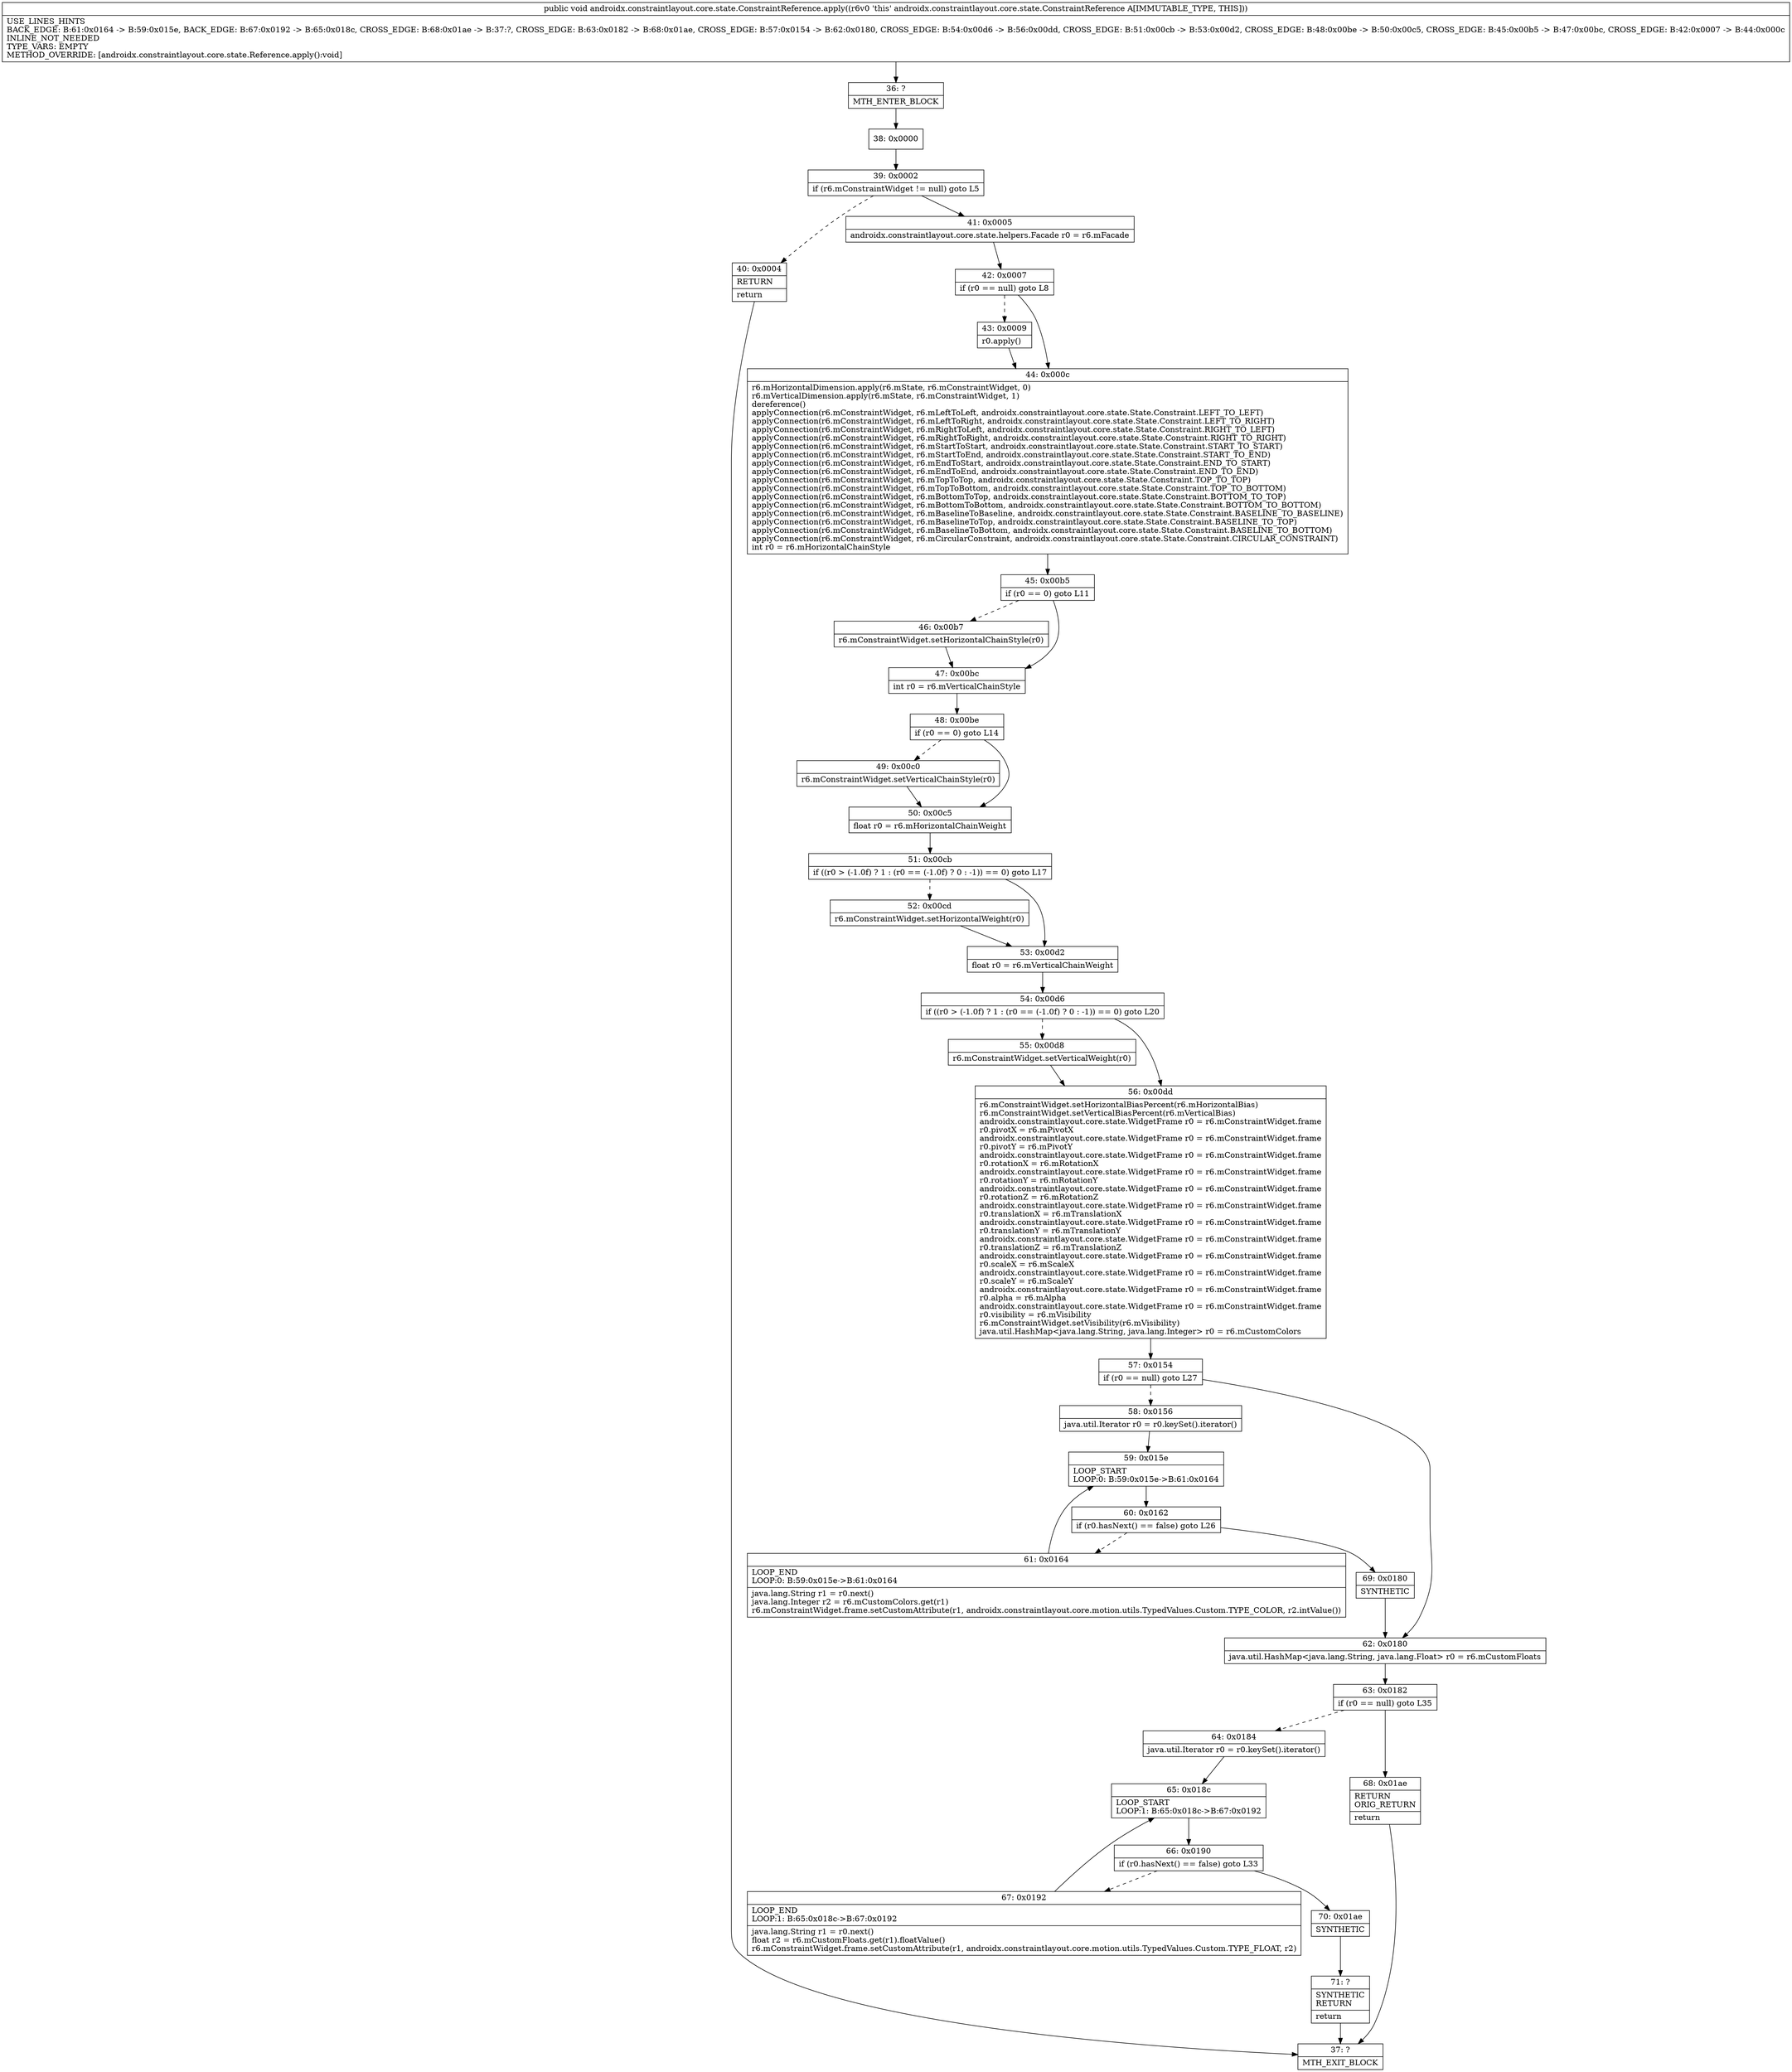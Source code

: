 digraph "CFG forandroidx.constraintlayout.core.state.ConstraintReference.apply()V" {
Node_36 [shape=record,label="{36\:\ ?|MTH_ENTER_BLOCK\l}"];
Node_38 [shape=record,label="{38\:\ 0x0000}"];
Node_39 [shape=record,label="{39\:\ 0x0002|if (r6.mConstraintWidget != null) goto L5\l}"];
Node_40 [shape=record,label="{40\:\ 0x0004|RETURN\l|return\l}"];
Node_37 [shape=record,label="{37\:\ ?|MTH_EXIT_BLOCK\l}"];
Node_41 [shape=record,label="{41\:\ 0x0005|androidx.constraintlayout.core.state.helpers.Facade r0 = r6.mFacade\l}"];
Node_42 [shape=record,label="{42\:\ 0x0007|if (r0 == null) goto L8\l}"];
Node_43 [shape=record,label="{43\:\ 0x0009|r0.apply()\l}"];
Node_44 [shape=record,label="{44\:\ 0x000c|r6.mHorizontalDimension.apply(r6.mState, r6.mConstraintWidget, 0)\lr6.mVerticalDimension.apply(r6.mState, r6.mConstraintWidget, 1)\ldereference()\lapplyConnection(r6.mConstraintWidget, r6.mLeftToLeft, androidx.constraintlayout.core.state.State.Constraint.LEFT_TO_LEFT)\lapplyConnection(r6.mConstraintWidget, r6.mLeftToRight, androidx.constraintlayout.core.state.State.Constraint.LEFT_TO_RIGHT)\lapplyConnection(r6.mConstraintWidget, r6.mRightToLeft, androidx.constraintlayout.core.state.State.Constraint.RIGHT_TO_LEFT)\lapplyConnection(r6.mConstraintWidget, r6.mRightToRight, androidx.constraintlayout.core.state.State.Constraint.RIGHT_TO_RIGHT)\lapplyConnection(r6.mConstraintWidget, r6.mStartToStart, androidx.constraintlayout.core.state.State.Constraint.START_TO_START)\lapplyConnection(r6.mConstraintWidget, r6.mStartToEnd, androidx.constraintlayout.core.state.State.Constraint.START_TO_END)\lapplyConnection(r6.mConstraintWidget, r6.mEndToStart, androidx.constraintlayout.core.state.State.Constraint.END_TO_START)\lapplyConnection(r6.mConstraintWidget, r6.mEndToEnd, androidx.constraintlayout.core.state.State.Constraint.END_TO_END)\lapplyConnection(r6.mConstraintWidget, r6.mTopToTop, androidx.constraintlayout.core.state.State.Constraint.TOP_TO_TOP)\lapplyConnection(r6.mConstraintWidget, r6.mTopToBottom, androidx.constraintlayout.core.state.State.Constraint.TOP_TO_BOTTOM)\lapplyConnection(r6.mConstraintWidget, r6.mBottomToTop, androidx.constraintlayout.core.state.State.Constraint.BOTTOM_TO_TOP)\lapplyConnection(r6.mConstraintWidget, r6.mBottomToBottom, androidx.constraintlayout.core.state.State.Constraint.BOTTOM_TO_BOTTOM)\lapplyConnection(r6.mConstraintWidget, r6.mBaselineToBaseline, androidx.constraintlayout.core.state.State.Constraint.BASELINE_TO_BASELINE)\lapplyConnection(r6.mConstraintWidget, r6.mBaselineToTop, androidx.constraintlayout.core.state.State.Constraint.BASELINE_TO_TOP)\lapplyConnection(r6.mConstraintWidget, r6.mBaselineToBottom, androidx.constraintlayout.core.state.State.Constraint.BASELINE_TO_BOTTOM)\lapplyConnection(r6.mConstraintWidget, r6.mCircularConstraint, androidx.constraintlayout.core.state.State.Constraint.CIRCULAR_CONSTRAINT)\lint r0 = r6.mHorizontalChainStyle\l}"];
Node_45 [shape=record,label="{45\:\ 0x00b5|if (r0 == 0) goto L11\l}"];
Node_46 [shape=record,label="{46\:\ 0x00b7|r6.mConstraintWidget.setHorizontalChainStyle(r0)\l}"];
Node_47 [shape=record,label="{47\:\ 0x00bc|int r0 = r6.mVerticalChainStyle\l}"];
Node_48 [shape=record,label="{48\:\ 0x00be|if (r0 == 0) goto L14\l}"];
Node_49 [shape=record,label="{49\:\ 0x00c0|r6.mConstraintWidget.setVerticalChainStyle(r0)\l}"];
Node_50 [shape=record,label="{50\:\ 0x00c5|float r0 = r6.mHorizontalChainWeight\l}"];
Node_51 [shape=record,label="{51\:\ 0x00cb|if ((r0 \> (\-1.0f) ? 1 : (r0 == (\-1.0f) ? 0 : \-1)) == 0) goto L17\l}"];
Node_52 [shape=record,label="{52\:\ 0x00cd|r6.mConstraintWidget.setHorizontalWeight(r0)\l}"];
Node_53 [shape=record,label="{53\:\ 0x00d2|float r0 = r6.mVerticalChainWeight\l}"];
Node_54 [shape=record,label="{54\:\ 0x00d6|if ((r0 \> (\-1.0f) ? 1 : (r0 == (\-1.0f) ? 0 : \-1)) == 0) goto L20\l}"];
Node_55 [shape=record,label="{55\:\ 0x00d8|r6.mConstraintWidget.setVerticalWeight(r0)\l}"];
Node_56 [shape=record,label="{56\:\ 0x00dd|r6.mConstraintWidget.setHorizontalBiasPercent(r6.mHorizontalBias)\lr6.mConstraintWidget.setVerticalBiasPercent(r6.mVerticalBias)\landroidx.constraintlayout.core.state.WidgetFrame r0 = r6.mConstraintWidget.frame\lr0.pivotX = r6.mPivotX\landroidx.constraintlayout.core.state.WidgetFrame r0 = r6.mConstraintWidget.frame\lr0.pivotY = r6.mPivotY\landroidx.constraintlayout.core.state.WidgetFrame r0 = r6.mConstraintWidget.frame\lr0.rotationX = r6.mRotationX\landroidx.constraintlayout.core.state.WidgetFrame r0 = r6.mConstraintWidget.frame\lr0.rotationY = r6.mRotationY\landroidx.constraintlayout.core.state.WidgetFrame r0 = r6.mConstraintWidget.frame\lr0.rotationZ = r6.mRotationZ\landroidx.constraintlayout.core.state.WidgetFrame r0 = r6.mConstraintWidget.frame\lr0.translationX = r6.mTranslationX\landroidx.constraintlayout.core.state.WidgetFrame r0 = r6.mConstraintWidget.frame\lr0.translationY = r6.mTranslationY\landroidx.constraintlayout.core.state.WidgetFrame r0 = r6.mConstraintWidget.frame\lr0.translationZ = r6.mTranslationZ\landroidx.constraintlayout.core.state.WidgetFrame r0 = r6.mConstraintWidget.frame\lr0.scaleX = r6.mScaleX\landroidx.constraintlayout.core.state.WidgetFrame r0 = r6.mConstraintWidget.frame\lr0.scaleY = r6.mScaleY\landroidx.constraintlayout.core.state.WidgetFrame r0 = r6.mConstraintWidget.frame\lr0.alpha = r6.mAlpha\landroidx.constraintlayout.core.state.WidgetFrame r0 = r6.mConstraintWidget.frame\lr0.visibility = r6.mVisibility\lr6.mConstraintWidget.setVisibility(r6.mVisibility)\ljava.util.HashMap\<java.lang.String, java.lang.Integer\> r0 = r6.mCustomColors\l}"];
Node_57 [shape=record,label="{57\:\ 0x0154|if (r0 == null) goto L27\l}"];
Node_58 [shape=record,label="{58\:\ 0x0156|java.util.Iterator r0 = r0.keySet().iterator()\l}"];
Node_59 [shape=record,label="{59\:\ 0x015e|LOOP_START\lLOOP:0: B:59:0x015e\-\>B:61:0x0164\l}"];
Node_60 [shape=record,label="{60\:\ 0x0162|if (r0.hasNext() == false) goto L26\l}"];
Node_61 [shape=record,label="{61\:\ 0x0164|LOOP_END\lLOOP:0: B:59:0x015e\-\>B:61:0x0164\l|java.lang.String r1 = r0.next()\ljava.lang.Integer r2 = r6.mCustomColors.get(r1)\lr6.mConstraintWidget.frame.setCustomAttribute(r1, androidx.constraintlayout.core.motion.utils.TypedValues.Custom.TYPE_COLOR, r2.intValue())\l}"];
Node_69 [shape=record,label="{69\:\ 0x0180|SYNTHETIC\l}"];
Node_62 [shape=record,label="{62\:\ 0x0180|java.util.HashMap\<java.lang.String, java.lang.Float\> r0 = r6.mCustomFloats\l}"];
Node_63 [shape=record,label="{63\:\ 0x0182|if (r0 == null) goto L35\l}"];
Node_64 [shape=record,label="{64\:\ 0x0184|java.util.Iterator r0 = r0.keySet().iterator()\l}"];
Node_65 [shape=record,label="{65\:\ 0x018c|LOOP_START\lLOOP:1: B:65:0x018c\-\>B:67:0x0192\l}"];
Node_66 [shape=record,label="{66\:\ 0x0190|if (r0.hasNext() == false) goto L33\l}"];
Node_67 [shape=record,label="{67\:\ 0x0192|LOOP_END\lLOOP:1: B:65:0x018c\-\>B:67:0x0192\l|java.lang.String r1 = r0.next()\lfloat r2 = r6.mCustomFloats.get(r1).floatValue()\lr6.mConstraintWidget.frame.setCustomAttribute(r1, androidx.constraintlayout.core.motion.utils.TypedValues.Custom.TYPE_FLOAT, r2)\l}"];
Node_70 [shape=record,label="{70\:\ 0x01ae|SYNTHETIC\l}"];
Node_71 [shape=record,label="{71\:\ ?|SYNTHETIC\lRETURN\l|return\l}"];
Node_68 [shape=record,label="{68\:\ 0x01ae|RETURN\lORIG_RETURN\l|return\l}"];
MethodNode[shape=record,label="{public void androidx.constraintlayout.core.state.ConstraintReference.apply((r6v0 'this' androidx.constraintlayout.core.state.ConstraintReference A[IMMUTABLE_TYPE, THIS]))  | USE_LINES_HINTS\lBACK_EDGE: B:61:0x0164 \-\> B:59:0x015e, BACK_EDGE: B:67:0x0192 \-\> B:65:0x018c, CROSS_EDGE: B:68:0x01ae \-\> B:37:?, CROSS_EDGE: B:63:0x0182 \-\> B:68:0x01ae, CROSS_EDGE: B:57:0x0154 \-\> B:62:0x0180, CROSS_EDGE: B:54:0x00d6 \-\> B:56:0x00dd, CROSS_EDGE: B:51:0x00cb \-\> B:53:0x00d2, CROSS_EDGE: B:48:0x00be \-\> B:50:0x00c5, CROSS_EDGE: B:45:0x00b5 \-\> B:47:0x00bc, CROSS_EDGE: B:42:0x0007 \-\> B:44:0x000c\lINLINE_NOT_NEEDED\lTYPE_VARS: EMPTY\lMETHOD_OVERRIDE: [androidx.constraintlayout.core.state.Reference.apply():void]\l}"];
MethodNode -> Node_36;Node_36 -> Node_38;
Node_38 -> Node_39;
Node_39 -> Node_40[style=dashed];
Node_39 -> Node_41;
Node_40 -> Node_37;
Node_41 -> Node_42;
Node_42 -> Node_43[style=dashed];
Node_42 -> Node_44;
Node_43 -> Node_44;
Node_44 -> Node_45;
Node_45 -> Node_46[style=dashed];
Node_45 -> Node_47;
Node_46 -> Node_47;
Node_47 -> Node_48;
Node_48 -> Node_49[style=dashed];
Node_48 -> Node_50;
Node_49 -> Node_50;
Node_50 -> Node_51;
Node_51 -> Node_52[style=dashed];
Node_51 -> Node_53;
Node_52 -> Node_53;
Node_53 -> Node_54;
Node_54 -> Node_55[style=dashed];
Node_54 -> Node_56;
Node_55 -> Node_56;
Node_56 -> Node_57;
Node_57 -> Node_58[style=dashed];
Node_57 -> Node_62;
Node_58 -> Node_59;
Node_59 -> Node_60;
Node_60 -> Node_61[style=dashed];
Node_60 -> Node_69;
Node_61 -> Node_59;
Node_69 -> Node_62;
Node_62 -> Node_63;
Node_63 -> Node_64[style=dashed];
Node_63 -> Node_68;
Node_64 -> Node_65;
Node_65 -> Node_66;
Node_66 -> Node_67[style=dashed];
Node_66 -> Node_70;
Node_67 -> Node_65;
Node_70 -> Node_71;
Node_71 -> Node_37;
Node_68 -> Node_37;
}

